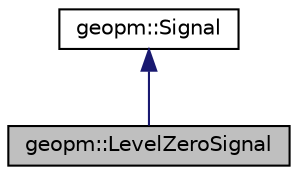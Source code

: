 digraph "geopm::LevelZeroSignal"
{
 // LATEX_PDF_SIZE
  edge [fontname="Helvetica",fontsize="10",labelfontname="Helvetica",labelfontsize="10"];
  node [fontname="Helvetica",fontsize="10",shape=record];
  Node1 [label="geopm::LevelZeroSignal",height=0.2,width=0.4,color="black", fillcolor="grey75", style="filled", fontcolor="black",tooltip=" "];
  Node2 -> Node1 [dir="back",color="midnightblue",fontsize="10",style="solid",fontname="Helvetica"];
  Node2 [label="geopm::Signal",height=0.2,width=0.4,color="black", fillcolor="white", style="filled",URL="$classgeopm_1_1_signal.html",tooltip=" "];
}
